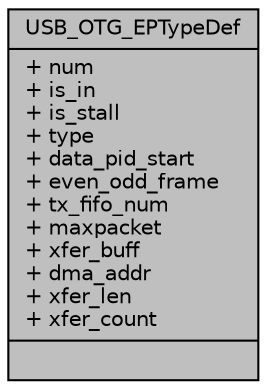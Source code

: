 digraph "USB_OTG_EPTypeDef"
{
  edge [fontname="Helvetica",fontsize="10",labelfontname="Helvetica",labelfontsize="10"];
  node [fontname="Helvetica",fontsize="10",shape=record];
  Node1 [label="{USB_OTG_EPTypeDef\n|+ num\l+ is_in\l+ is_stall\l+ type\l+ data_pid_start\l+ even_odd_frame\l+ tx_fifo_num\l+ maxpacket\l+ xfer_buff\l+ dma_addr\l+ xfer_len\l+ xfer_count\l|}",height=0.2,width=0.4,color="black", fillcolor="grey75", style="filled", fontcolor="black"];
}
